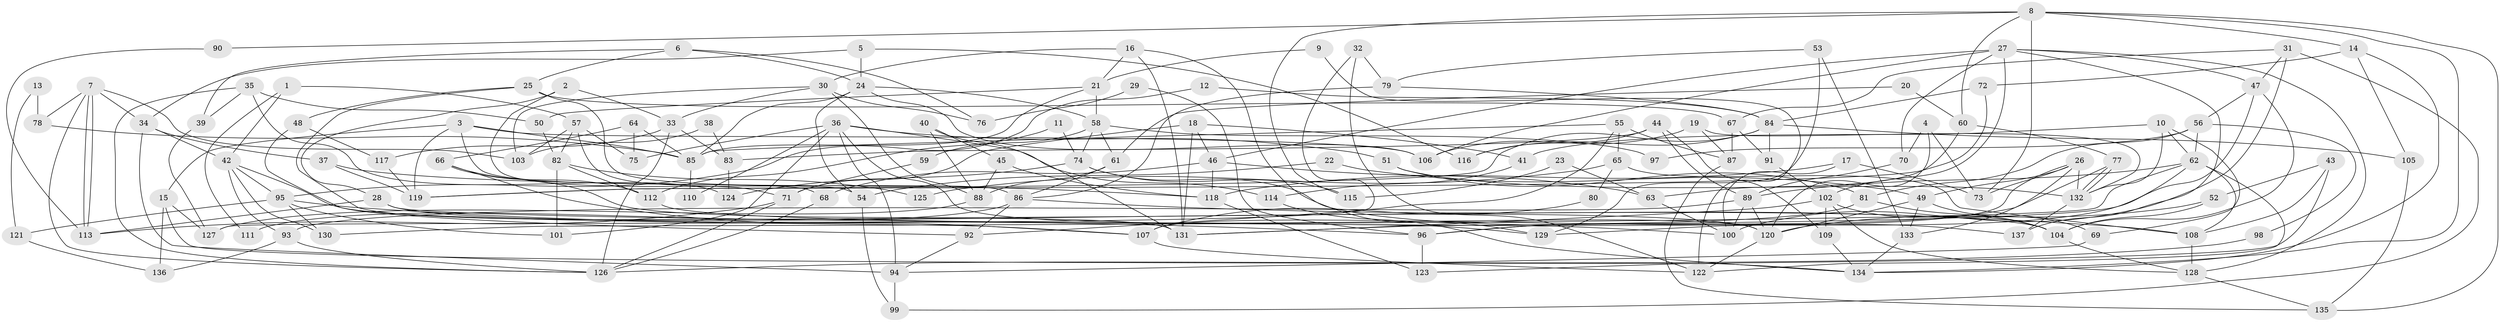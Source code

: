 // Generated by graph-tools (version 1.1) at 2025/11/02/27/25 16:11:16]
// undirected, 137 vertices, 274 edges
graph export_dot {
graph [start="1"]
  node [color=gray90,style=filled];
  1;
  2;
  3;
  4;
  5;
  6;
  7;
  8;
  9;
  10;
  11;
  12;
  13;
  14;
  15;
  16;
  17;
  18;
  19;
  20;
  21;
  22;
  23;
  24;
  25;
  26;
  27;
  28;
  29;
  30;
  31;
  32;
  33;
  34;
  35;
  36;
  37;
  38;
  39;
  40;
  41;
  42;
  43;
  44;
  45;
  46;
  47;
  48;
  49;
  50;
  51;
  52;
  53;
  54;
  55;
  56;
  57;
  58;
  59;
  60;
  61;
  62;
  63;
  64;
  65;
  66;
  67;
  68;
  69;
  70;
  71;
  72;
  73;
  74;
  75;
  76;
  77;
  78;
  79;
  80;
  81;
  82;
  83;
  84;
  85;
  86;
  87;
  88;
  89;
  90;
  91;
  92;
  93;
  94;
  95;
  96;
  97;
  98;
  99;
  100;
  101;
  102;
  103;
  104;
  105;
  106;
  107;
  108;
  109;
  110;
  111;
  112;
  113;
  114;
  115;
  116;
  117;
  118;
  119;
  120;
  121;
  122;
  123;
  124;
  125;
  126;
  127;
  128;
  129;
  130;
  131;
  132;
  133;
  134;
  135;
  136;
  137;
  1 -- 42;
  1 -- 57;
  1 -- 111;
  2 -- 28;
  2 -- 33;
  2 -- 54;
  3 -- 15;
  3 -- 85;
  3 -- 68;
  3 -- 106;
  3 -- 119;
  4 -- 70;
  4 -- 120;
  4 -- 73;
  5 -- 116;
  5 -- 34;
  5 -- 24;
  6 -- 24;
  6 -- 25;
  6 -- 39;
  6 -- 76;
  7 -- 113;
  7 -- 113;
  7 -- 34;
  7 -- 78;
  7 -- 103;
  7 -- 126;
  8 -- 60;
  8 -- 73;
  8 -- 14;
  8 -- 90;
  8 -- 115;
  8 -- 134;
  8 -- 135;
  9 -- 122;
  9 -- 21;
  10 -- 41;
  10 -- 69;
  10 -- 62;
  10 -- 132;
  11 -- 112;
  11 -- 74;
  12 -- 84;
  12 -- 95;
  13 -- 78;
  13 -- 121;
  14 -- 105;
  14 -- 72;
  14 -- 134;
  15 -- 127;
  15 -- 134;
  15 -- 136;
  16 -- 131;
  16 -- 129;
  16 -- 21;
  16 -- 30;
  17 -- 73;
  17 -- 118;
  17 -- 100;
  18 -- 46;
  18 -- 71;
  18 -- 41;
  18 -- 131;
  19 -- 106;
  19 -- 132;
  19 -- 87;
  20 -- 60;
  20 -- 61;
  21 -- 85;
  21 -- 50;
  21 -- 58;
  22 -- 49;
  22 -- 54;
  23 -- 115;
  23 -- 63;
  24 -- 106;
  24 -- 54;
  24 -- 58;
  24 -- 85;
  25 -- 131;
  25 -- 86;
  25 -- 48;
  25 -- 67;
  26 -- 132;
  26 -- 133;
  26 -- 49;
  26 -- 73;
  26 -- 107;
  27 -- 47;
  27 -- 102;
  27 -- 46;
  27 -- 70;
  27 -- 106;
  27 -- 128;
  27 -- 137;
  28 -- 100;
  28 -- 113;
  28 -- 120;
  29 -- 96;
  29 -- 76;
  30 -- 33;
  30 -- 76;
  30 -- 88;
  30 -- 103;
  31 -- 99;
  31 -- 67;
  31 -- 47;
  31 -- 100;
  32 -- 127;
  32 -- 122;
  32 -- 79;
  33 -- 117;
  33 -- 126;
  33 -- 83;
  34 -- 42;
  34 -- 37;
  34 -- 94;
  35 -- 124;
  35 -- 50;
  35 -- 39;
  35 -- 126;
  36 -- 120;
  36 -- 51;
  36 -- 75;
  36 -- 94;
  36 -- 101;
  36 -- 110;
  36 -- 114;
  37 -- 118;
  37 -- 119;
  38 -- 103;
  38 -- 83;
  39 -- 127;
  40 -- 131;
  40 -- 88;
  40 -- 45;
  41 -- 114;
  42 -- 107;
  42 -- 130;
  42 -- 93;
  42 -- 95;
  43 -- 108;
  43 -- 52;
  43 -- 123;
  44 -- 89;
  44 -- 109;
  44 -- 83;
  44 -- 116;
  45 -- 88;
  45 -- 118;
  46 -- 68;
  46 -- 63;
  46 -- 118;
  47 -- 104;
  47 -- 56;
  47 -- 131;
  48 -- 92;
  48 -- 117;
  49 -- 120;
  49 -- 69;
  49 -- 133;
  50 -- 82;
  51 -- 132;
  51 -- 81;
  52 -- 104;
  52 -- 120;
  53 -- 79;
  53 -- 133;
  53 -- 129;
  54 -- 99;
  55 -- 85;
  55 -- 92;
  55 -- 65;
  55 -- 87;
  56 -- 62;
  56 -- 81;
  56 -- 97;
  56 -- 98;
  57 -- 103;
  57 -- 82;
  57 -- 71;
  57 -- 75;
  58 -- 59;
  58 -- 61;
  58 -- 74;
  58 -- 97;
  59 -- 71;
  60 -- 77;
  60 -- 63;
  61 -- 86;
  61 -- 88;
  62 -- 89;
  62 -- 108;
  62 -- 122;
  62 -- 129;
  62 -- 130;
  63 -- 100;
  64 -- 75;
  64 -- 66;
  64 -- 85;
  65 -- 108;
  65 -- 80;
  65 -- 125;
  66 -- 107;
  66 -- 104;
  66 -- 112;
  67 -- 87;
  67 -- 91;
  68 -- 126;
  69 -- 94;
  70 -- 89;
  71 -- 126;
  71 -- 113;
  72 -- 84;
  72 -- 119;
  74 -- 137;
  74 -- 115;
  74 -- 124;
  77 -- 132;
  77 -- 132;
  77 -- 96;
  78 -- 85;
  79 -- 84;
  79 -- 86;
  80 -- 107;
  81 -- 104;
  81 -- 96;
  82 -- 112;
  82 -- 101;
  82 -- 125;
  83 -- 124;
  84 -- 91;
  84 -- 119;
  84 -- 105;
  84 -- 116;
  85 -- 110;
  86 -- 108;
  86 -- 92;
  86 -- 111;
  87 -- 135;
  88 -- 127;
  89 -- 93;
  89 -- 100;
  89 -- 120;
  90 -- 113;
  91 -- 102;
  92 -- 94;
  93 -- 126;
  93 -- 136;
  94 -- 99;
  95 -- 96;
  95 -- 101;
  95 -- 121;
  95 -- 130;
  96 -- 123;
  98 -- 126;
  102 -- 128;
  102 -- 131;
  102 -- 104;
  102 -- 109;
  104 -- 128;
  105 -- 135;
  107 -- 122;
  108 -- 128;
  109 -- 134;
  112 -- 129;
  114 -- 134;
  117 -- 119;
  118 -- 123;
  120 -- 122;
  121 -- 136;
  128 -- 135;
  132 -- 137;
  133 -- 134;
}
